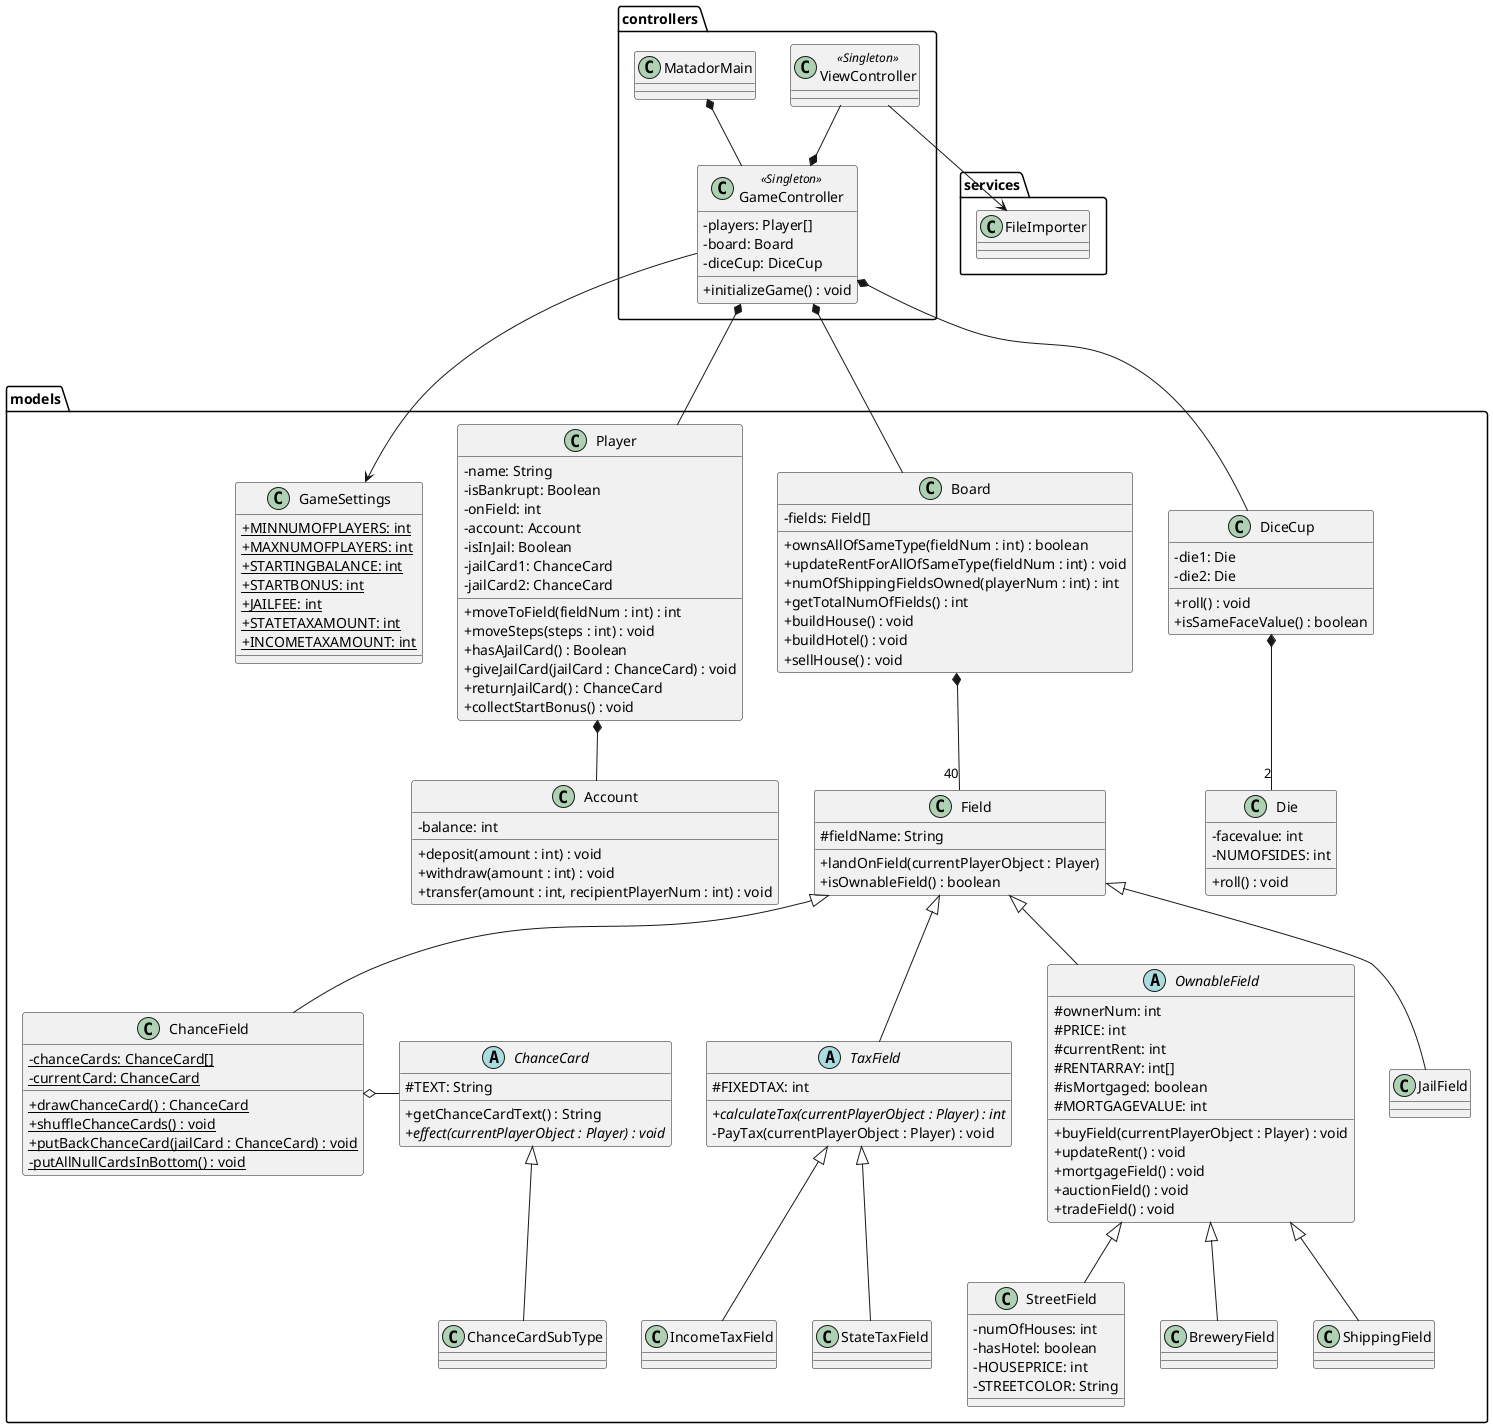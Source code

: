 @startuml
'https://plantuml.com/class-diagram
skinparam classAttributeIconSize 0

package services {

class FileImporter {

}

}

package controllers {

class MatadorMain {

}

class GameController <<Singleton>>{
    -players: Player[]
    -board: Board
    -diceCup: DiceCup

    +initializeGame() : void
}

'class GameSetupController {
'
'}

class ViewController <<Singleton>>{

}

}

package models {

class GameSettings {
    {static}+MINNUMOFPLAYERS: int
    {static}+MAXNUMOFPLAYERS: int
    {static}+STARTINGBALANCE: int
    {static}+STARTBONUS: int
    {static}+JAILFEE: int
    {static}+STATETAXAMOUNT: int
    {static}+INCOMETAXAMOUNT: int
}

class Player {
    -name: String
    -isBankrupt: Boolean
    -onField: int
    -account: Account
    -isInJail: Boolean
    -jailCard1: ChanceCard
    -jailCard2: ChanceCard

    +moveToField(fieldNum : int) : int
    +moveSteps(steps : int) : void
    +hasAJailCard() : Boolean
    +giveJailCard(jailCard : ChanceCard) : void
    +returnJailCard() : ChanceCard
    +collectStartBonus() : void
}

class Board {
    -fields: Field[]

    +ownsAllOfSameType(fieldNum : int) : boolean
    +updateRentForAllOfSameType(fieldNum : int) : void
    +numOfShippingFieldsOwned(playerNum : int) : int
    +getTotalNumOfFields() : int
    +buildHouse() : void
    +buildHotel() : void
    +sellHouse() : void
}

class Field {
    #fieldName: String

    +landOnField(currentPlayerObject : Player)
    +isOwnableField() : boolean
}

class Account {
    -balance: int

    +deposit(amount : int) : void
    +withdraw(amount : int) : void
    +transfer(amount : int, recipientPlayerNum : int) : void
}

class DiceCup {
    -die1: Die
    -die2: Die

    +roll() : void
    +isSameFaceValue() : boolean
}

class Die {
    -facevalue: int
    -NUMOFSIDES: int

    +roll() : void
}

class ChanceCardSubType {
}

abstract class ChanceCard {
    #TEXT: String
    +getChanceCardText() : String
    {abstract}+effect(currentPlayerObject : Player) : void
}

abstract class OwnableField {
        #ownerNum: int
        #PRICE: int
        #currentRent: int
        #RENTARRAY: int[]
        #isMortgaged: boolean
        #MORTGAGEVALUE: int

        +buyField(currentPlayerObject : Player) : void
        +updateRent() : void
        +mortgageField() : void
        +auctionField() : void
        +tradeField() : void
}

class StreetField {
    -numOfHouses: int
    -hasHotel: boolean
    -HOUSEPRICE: int
    -STREETCOLOR: String

}

class BreweryField {

}

class ShippingField {

}

class ChanceField {
    {static}-chanceCards: ChanceCard[]
    {static}-currentCard: ChanceCard

    {static}+drawChanceCard() : ChanceCard
    {static}+shuffleChanceCards() : void
    {static}+putBackChanceCard(jailCard : ChanceCard) : void
    {static}-putAllNullCardsInBottom() : void
}

class JailField {

}

abstract class TaxField {
    #FIXEDTAX: int

    {abstract}+calculateTax(currentPlayerObject : Player) : int
    -PayTax(currentPlayerObject : Player) : void
}

class StateTaxField {

}

class IncomeTaxField {

}

}

MatadorMain *-- GameController
ViewController --> FileImporter
ViewController --* GameController
GameController --> GameSettings
GameController *--- Board
GameController *--- DiceCup
GameController *--- Player
Player *-- Account
Board *-- "40" Field
OwnableField <|-- StreetField
Field <|-- ChanceField
Field <|-- JailField
ChanceField o- ChanceCard
ChanceCard <|-- ChanceCardSubType
DiceCup *-- "2" Die
Field <|-- OwnableField
OwnableField <|-- BreweryField
OwnableField <|-- ShippingField
Field <|-- TaxField
TaxField <|-- StateTaxField
TaxField <|-- IncomeTaxField


@enduml